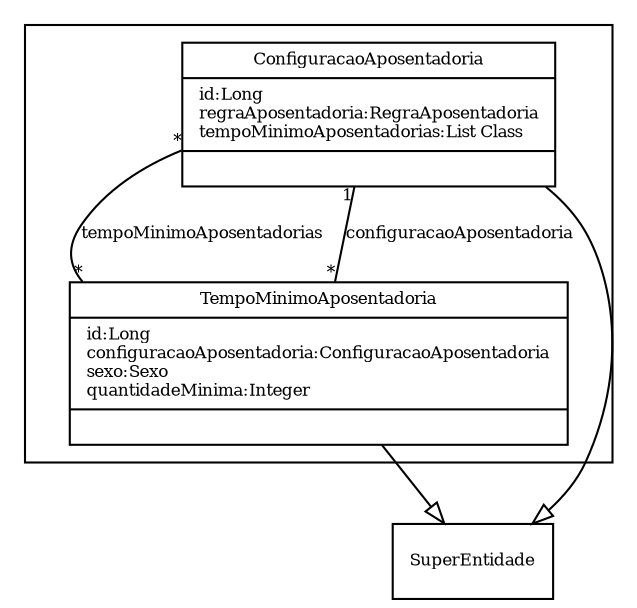digraph G{
fontname = "Times-Roman"
fontsize = 8

node [
        fontname = "Times-Roman"
        fontsize = 8
        shape = "record"
]

edge [
        fontname = "Times-Roman"
        fontsize = 8
]

subgraph clusterCONFIGURACAO_REGRA_APOSENTADORIA
{
ConfiguracaoAposentadoria [label = "{ConfiguracaoAposentadoria|id:Long\lregraAposentadoria:RegraAposentadoria\ltempoMinimoAposentadorias:List Class\l|\l}"]
TempoMinimoAposentadoria [label = "{TempoMinimoAposentadoria|id:Long\lconfiguracaoAposentadoria:ConfiguracaoAposentadoria\lsexo:Sexo\lquantidadeMinima:Integer\l|\l}"]
}
edge [arrowhead = "none" headlabel = "*" taillabel = "*"] ConfiguracaoAposentadoria -> TempoMinimoAposentadoria [label = "tempoMinimoAposentadorias"]
edge [ arrowhead = "empty" headlabel = "" taillabel = ""] ConfiguracaoAposentadoria -> SuperEntidade
edge [arrowhead = "none" headlabel = "1" taillabel = "*"] TempoMinimoAposentadoria -> ConfiguracaoAposentadoria [label = "configuracaoAposentadoria"]
edge [ arrowhead = "empty" headlabel = "" taillabel = ""] TempoMinimoAposentadoria -> SuperEntidade
}
